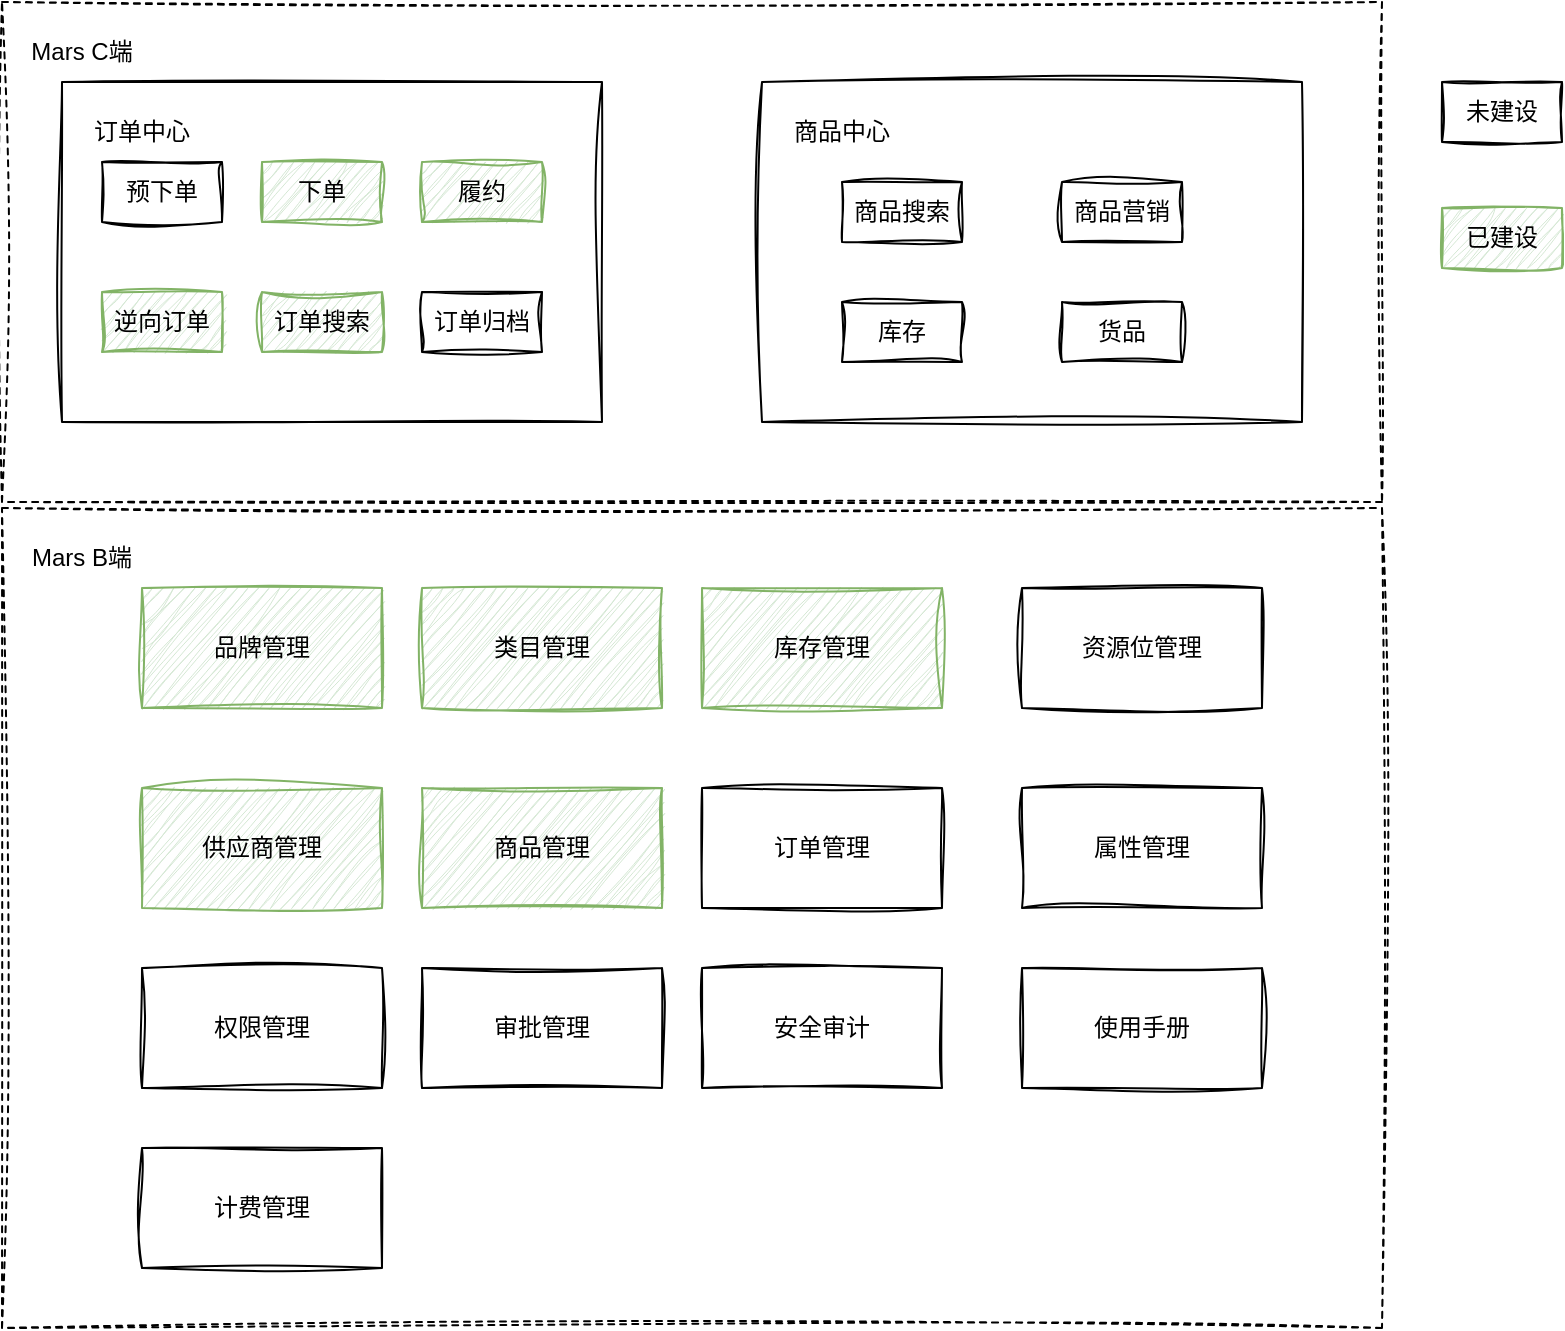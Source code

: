 <mxfile version="21.1.5" type="github">
  <diagram name="第 1 页" id="MRdZ3hBdjMbjx7WIVCL3">
    <mxGraphModel dx="1466" dy="1816" grid="1" gridSize="10" guides="1" tooltips="1" connect="1" arrows="1" fold="1" page="1" pageScale="1" pageWidth="827" pageHeight="1169" math="0" shadow="0">
      <root>
        <mxCell id="0" />
        <mxCell id="1" parent="0" />
        <mxCell id="0BC0dYOykBInenCxKDrt-12" value="" style="rounded=0;whiteSpace=wrap;html=1;dashed=1;fillStyle=auto;glass=0;sketch=1;curveFitting=1;jiggle=2;" vertex="1" parent="1">
          <mxGeometry x="160" y="190" width="690" height="410" as="geometry" />
        </mxCell>
        <mxCell id="0BC0dYOykBInenCxKDrt-1" value="品牌管理" style="rounded=0;whiteSpace=wrap;html=1;sketch=1;curveFitting=1;jiggle=2;fillColor=#d5e8d4;strokeColor=#82b366;" vertex="1" parent="1">
          <mxGeometry x="230" y="230" width="120" height="60" as="geometry" />
        </mxCell>
        <mxCell id="0BC0dYOykBInenCxKDrt-2" value="类目管理" style="rounded=0;whiteSpace=wrap;html=1;sketch=1;curveFitting=1;jiggle=2;fillColor=#d5e8d4;strokeColor=#82b366;" vertex="1" parent="1">
          <mxGeometry x="370" y="230" width="120" height="60" as="geometry" />
        </mxCell>
        <mxCell id="0BC0dYOykBInenCxKDrt-3" value="供应商管理" style="rounded=0;whiteSpace=wrap;html=1;sketch=1;curveFitting=1;jiggle=2;fillColor=#d5e8d4;strokeColor=#82b366;" vertex="1" parent="1">
          <mxGeometry x="230" y="330" width="120" height="60" as="geometry" />
        </mxCell>
        <mxCell id="0BC0dYOykBInenCxKDrt-4" value="商品管理" style="rounded=0;whiteSpace=wrap;html=1;sketch=1;curveFitting=1;jiggle=2;fillColor=#d5e8d4;strokeColor=#82b366;" vertex="1" parent="1">
          <mxGeometry x="370" y="330" width="120" height="60" as="geometry" />
        </mxCell>
        <mxCell id="0BC0dYOykBInenCxKDrt-5" value="库存管理" style="rounded=0;whiteSpace=wrap;html=1;sketch=1;curveFitting=1;jiggle=2;fillColor=#d5e8d4;strokeColor=#82b366;" vertex="1" parent="1">
          <mxGeometry x="510" y="230" width="120" height="60" as="geometry" />
        </mxCell>
        <mxCell id="0BC0dYOykBInenCxKDrt-6" value="订单管理" style="rounded=0;whiteSpace=wrap;html=1;sketch=1;curveFitting=1;jiggle=2;" vertex="1" parent="1">
          <mxGeometry x="510" y="330" width="120" height="60" as="geometry" />
        </mxCell>
        <mxCell id="0BC0dYOykBInenCxKDrt-7" value="属性管理" style="rounded=0;whiteSpace=wrap;html=1;sketch=1;curveFitting=1;jiggle=2;" vertex="1" parent="1">
          <mxGeometry x="670" y="330" width="120" height="60" as="geometry" />
        </mxCell>
        <mxCell id="0BC0dYOykBInenCxKDrt-8" value="权限管理" style="rounded=0;whiteSpace=wrap;html=1;sketch=1;curveFitting=1;jiggle=2;" vertex="1" parent="1">
          <mxGeometry x="230" y="420" width="120" height="60" as="geometry" />
        </mxCell>
        <mxCell id="0BC0dYOykBInenCxKDrt-9" value="审批管理" style="rounded=0;whiteSpace=wrap;html=1;sketch=1;curveFitting=1;jiggle=2;" vertex="1" parent="1">
          <mxGeometry x="370" y="420" width="120" height="60" as="geometry" />
        </mxCell>
        <mxCell id="0BC0dYOykBInenCxKDrt-10" value="资源位管理" style="rounded=0;whiteSpace=wrap;html=1;sketch=1;curveFitting=1;jiggle=2;" vertex="1" parent="1">
          <mxGeometry x="670" y="230" width="120" height="60" as="geometry" />
        </mxCell>
        <mxCell id="0BC0dYOykBInenCxKDrt-13" value="Mars B端" style="text;html=1;strokeColor=none;fillColor=none;align=center;verticalAlign=middle;whiteSpace=wrap;rounded=0;" vertex="1" parent="1">
          <mxGeometry x="170" y="200" width="60" height="30" as="geometry" />
        </mxCell>
        <mxCell id="0BC0dYOykBInenCxKDrt-14" value="安全审计" style="rounded=0;whiteSpace=wrap;html=1;sketch=1;curveFitting=1;jiggle=2;" vertex="1" parent="1">
          <mxGeometry x="510" y="420" width="120" height="60" as="geometry" />
        </mxCell>
        <mxCell id="0BC0dYOykBInenCxKDrt-15" value="" style="rounded=0;whiteSpace=wrap;html=1;dashed=1;fillStyle=auto;glass=0;sketch=1;curveFitting=1;jiggle=2;" vertex="1" parent="1">
          <mxGeometry x="160" y="-63" width="690" height="250" as="geometry" />
        </mxCell>
        <mxCell id="0BC0dYOykBInenCxKDrt-16" value="" style="rounded=0;whiteSpace=wrap;html=1;sketch=1;curveFitting=1;jiggle=2;" vertex="1" parent="1">
          <mxGeometry x="190" y="-23" width="270" height="170" as="geometry" />
        </mxCell>
        <mxCell id="0BC0dYOykBInenCxKDrt-26" value="Mars C端" style="text;html=1;strokeColor=none;fillColor=none;align=center;verticalAlign=middle;whiteSpace=wrap;rounded=0;" vertex="1" parent="1">
          <mxGeometry x="170" y="-53" width="60" height="30" as="geometry" />
        </mxCell>
        <mxCell id="0BC0dYOykBInenCxKDrt-28" value="订单中心" style="text;html=1;strokeColor=none;fillColor=none;align=center;verticalAlign=middle;whiteSpace=wrap;rounded=0;" vertex="1" parent="1">
          <mxGeometry x="200" y="-13" width="60" height="30" as="geometry" />
        </mxCell>
        <mxCell id="0BC0dYOykBInenCxKDrt-29" value="预下单" style="rounded=0;whiteSpace=wrap;html=1;sketch=1;curveFitting=1;jiggle=2;" vertex="1" parent="1">
          <mxGeometry x="210" y="17" width="60" height="30" as="geometry" />
        </mxCell>
        <mxCell id="0BC0dYOykBInenCxKDrt-30" value="下单" style="rounded=0;whiteSpace=wrap;html=1;sketch=1;curveFitting=1;jiggle=2;fillColor=#d5e8d4;strokeColor=#82b366;" vertex="1" parent="1">
          <mxGeometry x="290" y="17" width="60" height="30" as="geometry" />
        </mxCell>
        <mxCell id="0BC0dYOykBInenCxKDrt-31" value="履约" style="rounded=0;whiteSpace=wrap;html=1;sketch=1;curveFitting=1;jiggle=2;fillColor=#d5e8d4;strokeColor=#82b366;" vertex="1" parent="1">
          <mxGeometry x="370" y="17" width="60" height="30" as="geometry" />
        </mxCell>
        <mxCell id="0BC0dYOykBInenCxKDrt-34" value="逆向订单" style="rounded=0;whiteSpace=wrap;html=1;sketch=1;curveFitting=1;jiggle=2;fillColor=#d5e8d4;strokeColor=#82b366;" vertex="1" parent="1">
          <mxGeometry x="210" y="82" width="60" height="30" as="geometry" />
        </mxCell>
        <mxCell id="0BC0dYOykBInenCxKDrt-35" value="" style="rounded=0;whiteSpace=wrap;html=1;sketch=1;curveFitting=1;jiggle=2;" vertex="1" parent="1">
          <mxGeometry x="540" y="-23" width="270" height="170" as="geometry" />
        </mxCell>
        <mxCell id="0BC0dYOykBInenCxKDrt-36" value="订单搜索" style="rounded=0;whiteSpace=wrap;html=1;sketch=1;curveFitting=1;jiggle=2;fillColor=#d5e8d4;strokeColor=#82b366;" vertex="1" parent="1">
          <mxGeometry x="290" y="82" width="60" height="30" as="geometry" />
        </mxCell>
        <mxCell id="0BC0dYOykBInenCxKDrt-37" value="商品中心" style="text;html=1;strokeColor=none;fillColor=none;align=center;verticalAlign=middle;whiteSpace=wrap;rounded=0;" vertex="1" parent="1">
          <mxGeometry x="550" y="-13" width="60" height="30" as="geometry" />
        </mxCell>
        <mxCell id="0BC0dYOykBInenCxKDrt-38" value="商品搜索" style="rounded=0;whiteSpace=wrap;html=1;sketch=1;curveFitting=1;jiggle=2;" vertex="1" parent="1">
          <mxGeometry x="580" y="27" width="60" height="30" as="geometry" />
        </mxCell>
        <mxCell id="0BC0dYOykBInenCxKDrt-39" value="商品营销" style="rounded=0;whiteSpace=wrap;html=1;sketch=1;curveFitting=1;jiggle=2;" vertex="1" parent="1">
          <mxGeometry x="690" y="27" width="60" height="30" as="geometry" />
        </mxCell>
        <mxCell id="0BC0dYOykBInenCxKDrt-40" value="订单归档" style="rounded=0;whiteSpace=wrap;html=1;sketch=1;curveFitting=1;jiggle=2;" vertex="1" parent="1">
          <mxGeometry x="370" y="82" width="60" height="30" as="geometry" />
        </mxCell>
        <mxCell id="0BC0dYOykBInenCxKDrt-41" value="库存" style="rounded=0;whiteSpace=wrap;html=1;sketch=1;curveFitting=1;jiggle=2;" vertex="1" parent="1">
          <mxGeometry x="580" y="87" width="60" height="30" as="geometry" />
        </mxCell>
        <mxCell id="0BC0dYOykBInenCxKDrt-42" value="货品" style="rounded=0;whiteSpace=wrap;html=1;sketch=1;curveFitting=1;jiggle=2;" vertex="1" parent="1">
          <mxGeometry x="690" y="87" width="60" height="30" as="geometry" />
        </mxCell>
        <mxCell id="0BC0dYOykBInenCxKDrt-44" value="使用手册" style="rounded=0;whiteSpace=wrap;html=1;sketch=1;curveFitting=1;jiggle=2;" vertex="1" parent="1">
          <mxGeometry x="670" y="420" width="120" height="60" as="geometry" />
        </mxCell>
        <mxCell id="0BC0dYOykBInenCxKDrt-45" value="计费管理" style="rounded=0;whiteSpace=wrap;html=1;sketch=1;curveFitting=1;jiggle=2;" vertex="1" parent="1">
          <mxGeometry x="230" y="510" width="120" height="60" as="geometry" />
        </mxCell>
        <mxCell id="0BC0dYOykBInenCxKDrt-46" value="未建设" style="rounded=0;whiteSpace=wrap;html=1;sketch=1;curveFitting=1;jiggle=2;" vertex="1" parent="1">
          <mxGeometry x="880" y="-23" width="60" height="30" as="geometry" />
        </mxCell>
        <mxCell id="0BC0dYOykBInenCxKDrt-47" value="已建设" style="rounded=0;whiteSpace=wrap;html=1;sketch=1;curveFitting=1;jiggle=2;fillColor=#d5e8d4;strokeColor=#82b366;" vertex="1" parent="1">
          <mxGeometry x="880" y="40" width="60" height="30" as="geometry" />
        </mxCell>
      </root>
    </mxGraphModel>
  </diagram>
</mxfile>
